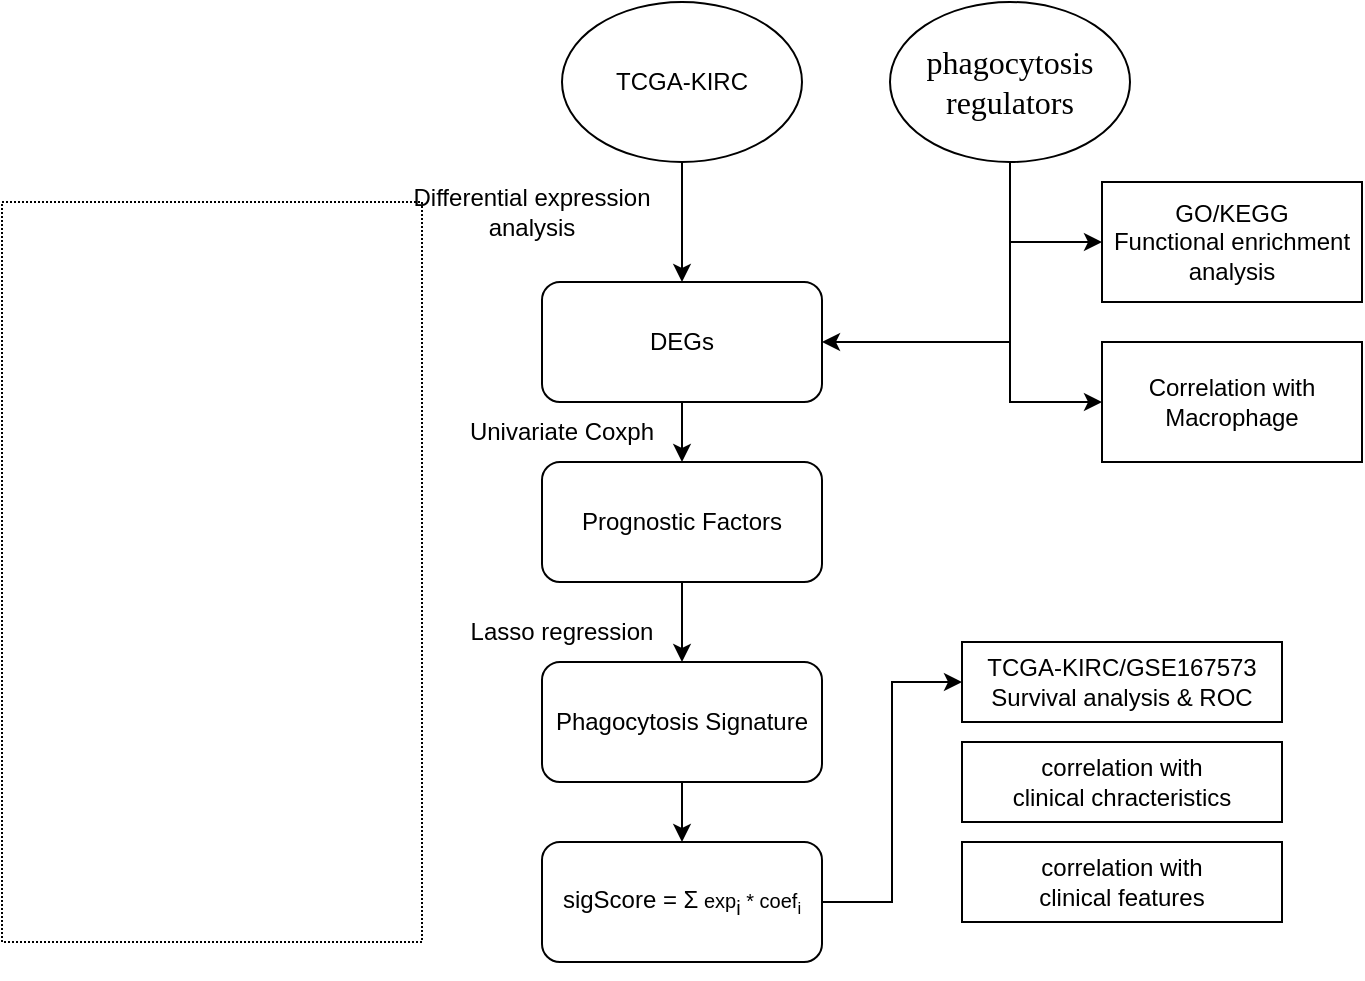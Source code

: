 <mxfile version="17.4.6" type="github">
  <diagram id="Zf3KSm1_g9hVdk6uTqha" name="Page-1">
    <mxGraphModel dx="1437" dy="431" grid="1" gridSize="10" guides="1" tooltips="1" connect="1" arrows="1" fold="1" page="1" pageScale="1" pageWidth="827" pageHeight="1169" math="0" shadow="0">
      <root>
        <mxCell id="0" />
        <mxCell id="1" parent="0" />
        <mxCell id="cWJBabnSLCKcNaR3zaz8-2" style="edgeStyle=orthogonalEdgeStyle;rounded=0;orthogonalLoop=1;jettySize=auto;html=1;exitX=0.5;exitY=1;exitDx=0;exitDy=0;" edge="1" parent="1" source="FPQtpGdyiKWwT3Wr1Xwg-2" target="cWJBabnSLCKcNaR3zaz8-1">
          <mxGeometry relative="1" as="geometry" />
        </mxCell>
        <mxCell id="FPQtpGdyiKWwT3Wr1Xwg-2" value="TCGA-KIRC" style="ellipse;whiteSpace=wrap;html=1;" parent="1" vertex="1">
          <mxGeometry x="130" y="10" width="120" height="80" as="geometry" />
        </mxCell>
        <mxCell id="cWJBabnSLCKcNaR3zaz8-27" style="edgeStyle=orthogonalEdgeStyle;rounded=0;orthogonalLoop=1;jettySize=auto;html=1;exitX=0.5;exitY=1;exitDx=0;exitDy=0;entryX=0.5;entryY=0;entryDx=0;entryDy=0;" edge="1" parent="1" source="cWJBabnSLCKcNaR3zaz8-1" target="cWJBabnSLCKcNaR3zaz8-5">
          <mxGeometry relative="1" as="geometry" />
        </mxCell>
        <mxCell id="cWJBabnSLCKcNaR3zaz8-1" value="DEGs" style="rounded=1;whiteSpace=wrap;html=1;" vertex="1" parent="1">
          <mxGeometry x="120" y="150" width="140" height="60" as="geometry" />
        </mxCell>
        <mxCell id="cWJBabnSLCKcNaR3zaz8-21" style="edgeStyle=orthogonalEdgeStyle;rounded=0;orthogonalLoop=1;jettySize=auto;html=1;entryX=0;entryY=0.5;entryDx=0;entryDy=0;exitX=0.5;exitY=1;exitDx=0;exitDy=0;" edge="1" parent="1" source="cWJBabnSLCKcNaR3zaz8-3" target="cWJBabnSLCKcNaR3zaz8-15">
          <mxGeometry relative="1" as="geometry">
            <mxPoint x="360" y="220" as="sourcePoint" />
          </mxGeometry>
        </mxCell>
        <mxCell id="cWJBabnSLCKcNaR3zaz8-22" style="edgeStyle=orthogonalEdgeStyle;rounded=0;orthogonalLoop=1;jettySize=auto;html=1;entryX=0;entryY=0.5;entryDx=0;entryDy=0;" edge="1" parent="1" source="cWJBabnSLCKcNaR3zaz8-3" target="cWJBabnSLCKcNaR3zaz8-19">
          <mxGeometry relative="1" as="geometry" />
        </mxCell>
        <mxCell id="cWJBabnSLCKcNaR3zaz8-29" style="edgeStyle=orthogonalEdgeStyle;rounded=0;orthogonalLoop=1;jettySize=auto;html=1;entryX=1;entryY=0.5;entryDx=0;entryDy=0;" edge="1" parent="1" source="cWJBabnSLCKcNaR3zaz8-3" target="cWJBabnSLCKcNaR3zaz8-1">
          <mxGeometry relative="1" as="geometry">
            <Array as="points">
              <mxPoint x="354" y="180" />
            </Array>
          </mxGeometry>
        </mxCell>
        <mxCell id="cWJBabnSLCKcNaR3zaz8-3" value="&lt;span lang=&quot;EN-US&quot; style=&quot;font-size: 12.0pt ; font-family: &amp;#34;times new roman&amp;#34; , serif&quot;&gt;phagocytosis&lt;br&gt;regulators&lt;br&gt;&lt;/span&gt;" style="ellipse;whiteSpace=wrap;html=1;" vertex="1" parent="1">
          <mxGeometry x="294" y="10" width="120" height="80" as="geometry" />
        </mxCell>
        <mxCell id="cWJBabnSLCKcNaR3zaz8-9" value="" style="edgeStyle=orthogonalEdgeStyle;rounded=0;orthogonalLoop=1;jettySize=auto;html=1;" edge="1" parent="1" source="cWJBabnSLCKcNaR3zaz8-5" target="cWJBabnSLCKcNaR3zaz8-8">
          <mxGeometry relative="1" as="geometry" />
        </mxCell>
        <mxCell id="cWJBabnSLCKcNaR3zaz8-5" value="Prognostic Factors&lt;br&gt;" style="rounded=1;whiteSpace=wrap;html=1;" vertex="1" parent="1">
          <mxGeometry x="120" y="240" width="140" height="60" as="geometry" />
        </mxCell>
        <mxCell id="cWJBabnSLCKcNaR3zaz8-25" value="" style="edgeStyle=orthogonalEdgeStyle;rounded=0;orthogonalLoop=1;jettySize=auto;html=1;" edge="1" parent="1" source="cWJBabnSLCKcNaR3zaz8-8" target="cWJBabnSLCKcNaR3zaz8-24">
          <mxGeometry relative="1" as="geometry" />
        </mxCell>
        <mxCell id="cWJBabnSLCKcNaR3zaz8-8" value="Phagocytosis Signature" style="whiteSpace=wrap;html=1;rounded=1;" vertex="1" parent="1">
          <mxGeometry x="120" y="340" width="140" height="60" as="geometry" />
        </mxCell>
        <mxCell id="cWJBabnSLCKcNaR3zaz8-10" value="Differential expression&lt;br&gt;analysis" style="text;html=1;strokeColor=none;fillColor=none;align=center;verticalAlign=middle;whiteSpace=wrap;rounded=0;" vertex="1" parent="1">
          <mxGeometry x="50" y="100" width="130" height="30" as="geometry" />
        </mxCell>
        <mxCell id="cWJBabnSLCKcNaR3zaz8-11" value="Univariate Coxph" style="text;html=1;strokeColor=none;fillColor=none;align=center;verticalAlign=middle;whiteSpace=wrap;rounded=0;" vertex="1" parent="1">
          <mxGeometry x="80" y="210" width="100" height="30" as="geometry" />
        </mxCell>
        <mxCell id="cWJBabnSLCKcNaR3zaz8-15" value="GO/KEGG&lt;br&gt;Functional enrichment analysis" style="whiteSpace=wrap;html=1;" vertex="1" parent="1">
          <mxGeometry x="400" y="100" width="130" height="60" as="geometry" />
        </mxCell>
        <mxCell id="cWJBabnSLCKcNaR3zaz8-19" value="Correlation with&lt;br&gt;Macrophage" style="whiteSpace=wrap;html=1;" vertex="1" parent="1">
          <mxGeometry x="400" y="180" width="130" height="60" as="geometry" />
        </mxCell>
        <mxCell id="cWJBabnSLCKcNaR3zaz8-23" value="Lasso regression" style="text;html=1;strokeColor=none;fillColor=none;align=center;verticalAlign=middle;whiteSpace=wrap;rounded=0;" vertex="1" parent="1">
          <mxGeometry x="80" y="310" width="100" height="30" as="geometry" />
        </mxCell>
        <mxCell id="cWJBabnSLCKcNaR3zaz8-35" value="" style="edgeStyle=orthogonalEdgeStyle;rounded=0;orthogonalLoop=1;jettySize=auto;html=1;entryX=0;entryY=0.5;entryDx=0;entryDy=0;" edge="1" parent="1" source="cWJBabnSLCKcNaR3zaz8-24" target="cWJBabnSLCKcNaR3zaz8-33">
          <mxGeometry relative="1" as="geometry" />
        </mxCell>
        <mxCell id="cWJBabnSLCKcNaR3zaz8-24" value="sigScore = Σ&lt;span style=&quot;font-size: 10px&quot;&gt;&amp;nbsp;&lt;/span&gt;&lt;span style=&quot;font-size: 10px&quot;&gt;exp&lt;/span&gt;&lt;sub&gt;i&amp;nbsp;&lt;/sub&gt;&lt;span style=&quot;font-size: 10px&quot;&gt;* coef&lt;sub&gt;i&lt;/sub&gt;&lt;/span&gt;" style="whiteSpace=wrap;html=1;rounded=1;" vertex="1" parent="1">
          <mxGeometry x="120" y="430" width="140" height="60" as="geometry" />
        </mxCell>
        <mxCell id="cWJBabnSLCKcNaR3zaz8-26" style="edgeStyle=orthogonalEdgeStyle;rounded=0;orthogonalLoop=1;jettySize=auto;html=1;exitX=0.5;exitY=1;exitDx=0;exitDy=0;" edge="1" parent="1" source="cWJBabnSLCKcNaR3zaz8-24" target="cWJBabnSLCKcNaR3zaz8-24">
          <mxGeometry relative="1" as="geometry" />
        </mxCell>
        <mxCell id="cWJBabnSLCKcNaR3zaz8-31" value="" style="rounded=0;whiteSpace=wrap;html=1;fillColor=none;dashed=1;dashPattern=1 1;" vertex="1" parent="1">
          <mxGeometry x="-150" y="110" width="210" height="370" as="geometry" />
        </mxCell>
        <mxCell id="cWJBabnSLCKcNaR3zaz8-33" value="TCGA-KIRC/GSE167573&lt;br&gt;Survival analysis &amp;amp; ROC" style="rounded=0;whiteSpace=wrap;html=1;fillColor=none;" vertex="1" parent="1">
          <mxGeometry x="330" y="330" width="160" height="40" as="geometry" />
        </mxCell>
        <mxCell id="cWJBabnSLCKcNaR3zaz8-40" value="correlation with&lt;br&gt;clinical chracteristics" style="rounded=0;whiteSpace=wrap;html=1;fillColor=none;" vertex="1" parent="1">
          <mxGeometry x="330" y="380" width="160" height="40" as="geometry" />
        </mxCell>
        <mxCell id="cWJBabnSLCKcNaR3zaz8-41" value="correlation with&lt;br&gt;clinical features" style="rounded=0;whiteSpace=wrap;html=1;fillColor=none;" vertex="1" parent="1">
          <mxGeometry x="330" y="430" width="160" height="40" as="geometry" />
        </mxCell>
      </root>
    </mxGraphModel>
  </diagram>
</mxfile>
